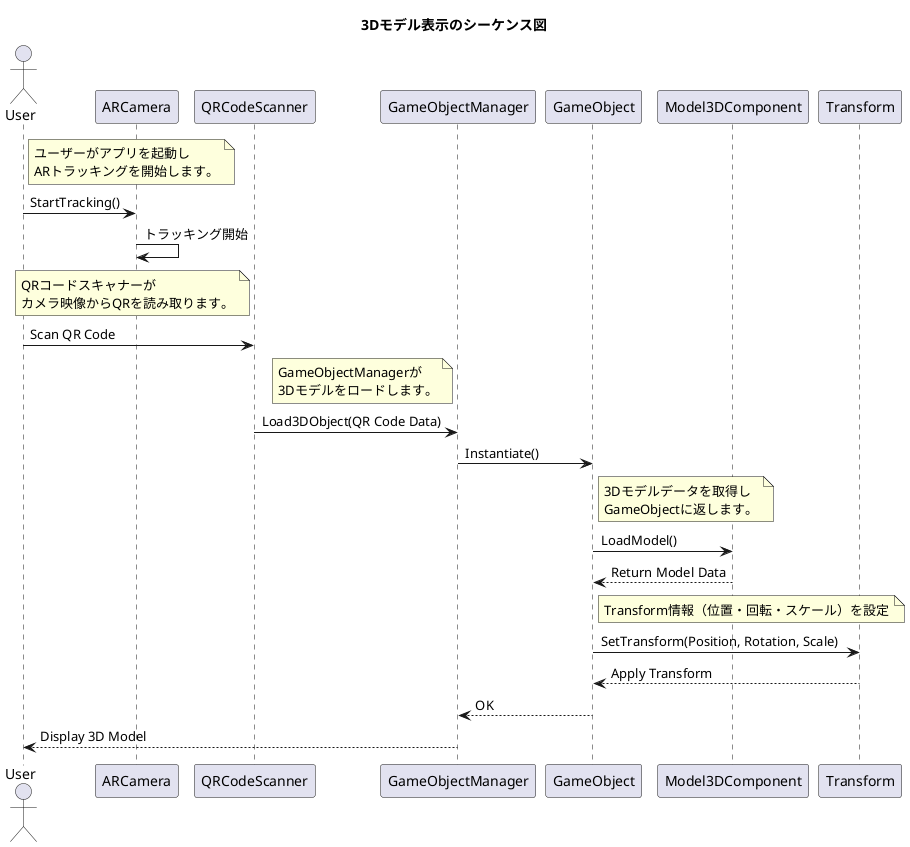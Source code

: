 @startuml ARSystemSequenceDiagram
title 3Dモデル表示のシーケンス図

actor User
participant ARCamera as AC
participant QRCodeScanner as QR
participant GameObjectManager as GM
participant GameObject as GO
participant Model3DComponent as M3D
participant Transform as T

note right of User : ユーザーがアプリを起動し\nARトラッキングを開始します。
User -> AC : StartTracking()
AC -> AC : トラッキング開始

note left of QR : QRコードスキャナーが\nカメラ映像からQRを読み取ります。
User -> QR : Scan QR Code

note left of GM : GameObjectManagerが\n3Dモデルをロードします。
QR -> GM : Load3DObject(QR Code Data)
GM -> GO : Instantiate()

note right of GO : 3Dモデルデータを取得し\nGameObjectに返します。
GO -> M3D : LoadModel()
M3D --> GO : Return Model Data

note right of GO : Transform情報（位置・回転・スケール）を設定
GO -> T : SetTransform(Position, Rotation, Scale)
T --> GO : Apply Transform
GO --> GM : OK
GM --> User : Display 3D Model

@enduml